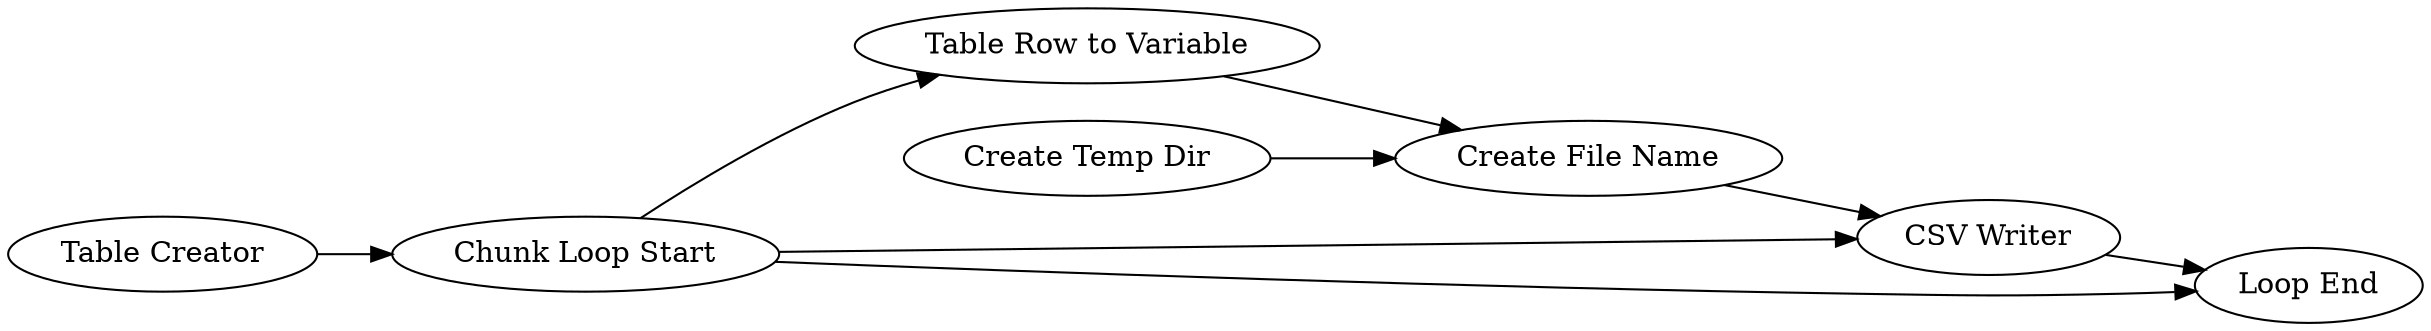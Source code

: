 digraph {
	"-3838591716680758637_7" [label="Table Row to Variable"]
	"-3838591716680758637_1" [label="Table Creator"]
	"-3838591716680758637_3" [label="CSV Writer"]
	"-3838591716680758637_5" [label="Create Temp Dir"]
	"-3838591716680758637_2" [label="Chunk Loop Start"]
	"-3838591716680758637_4" [label="Loop End"]
	"-3838591716680758637_8" [label="Create File Name"]
	"-3838591716680758637_2" -> "-3838591716680758637_4"
	"-3838591716680758637_8" -> "-3838591716680758637_3"
	"-3838591716680758637_7" -> "-3838591716680758637_8"
	"-3838591716680758637_2" -> "-3838591716680758637_7"
	"-3838591716680758637_3" -> "-3838591716680758637_4"
	"-3838591716680758637_5" -> "-3838591716680758637_8"
	"-3838591716680758637_2" -> "-3838591716680758637_3"
	"-3838591716680758637_1" -> "-3838591716680758637_2"
	rankdir=LR
}

